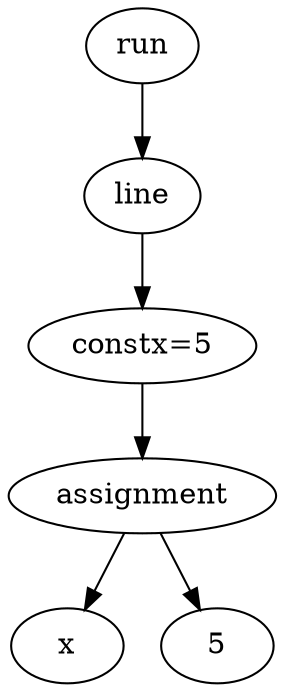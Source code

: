 digraph {
	8785898583644 [label=run]
	8785898583617 [label=line]
	8785898583644 -> 8785898583617
	8785898583932 [label="constx=5"]
	8785898583617 -> 8785898583932
	8785898583971 [label=assignment]
	8785898583932 -> 8785898583971
	8785898584001 [label=x]
	8785898583971 -> 8785898584001
	8785898583563 [label=5]
	8785898583971 -> 8785898583563
}
